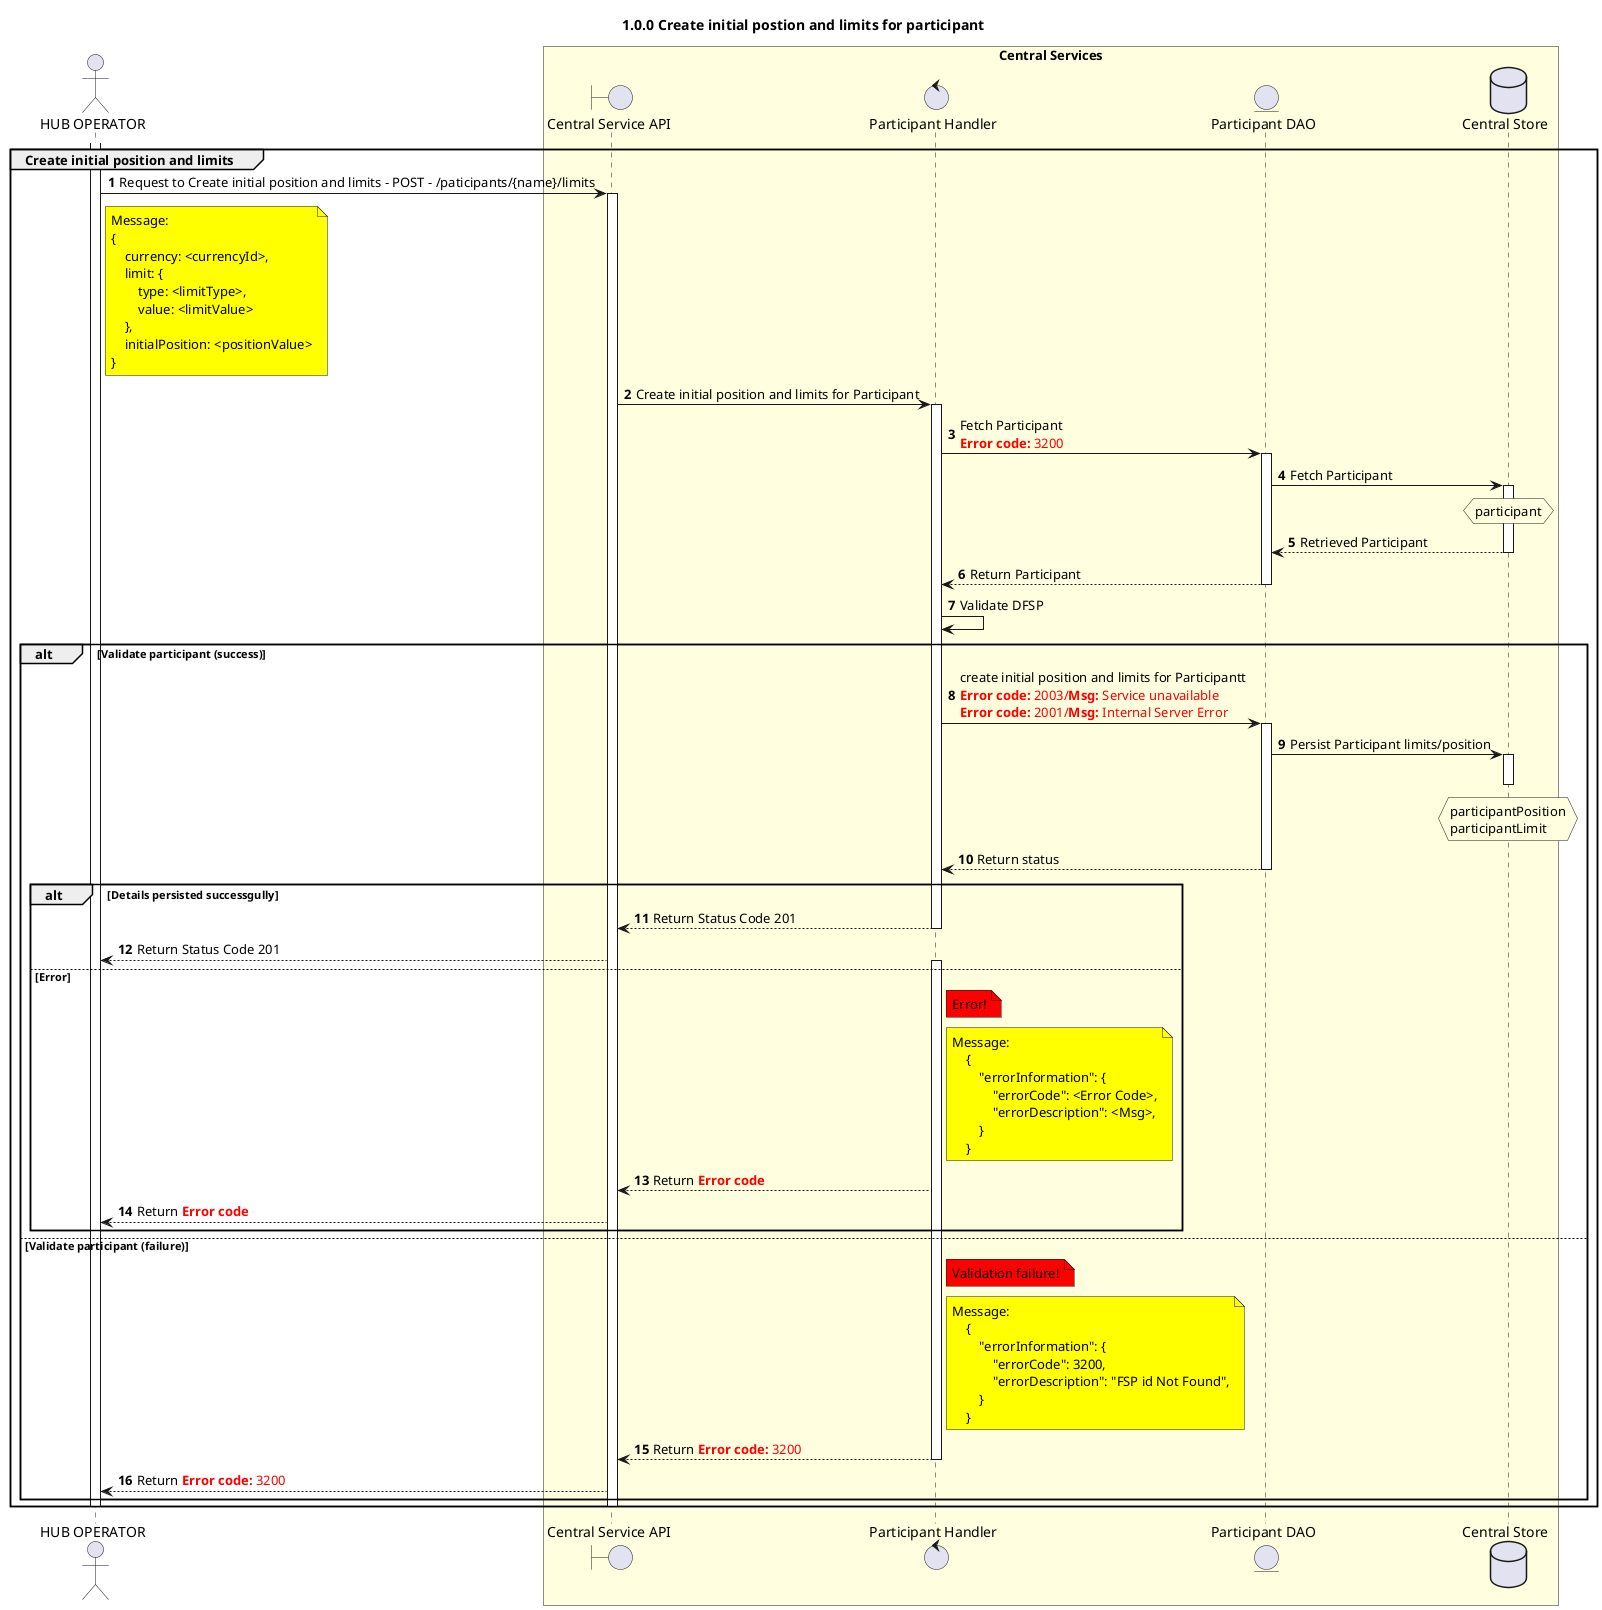 @startuml
' declate title
title 1.0.0 Create initial postion and limits for participant

autonumber


' Actor Keys:
' boundary - APIs/Interfaces, etc
' entity - Database Access Objects
' database - Database Persistance Store

' declare actors
actor "HUB OPERATOR" as OPERATOR
boundary "Central Service API" as CSAPI
control "Participant Handler" as PARTICIPANT_HANDLER
entity "Central Service API" as CSAPI
entity "Participant DAO" as PARTICIPANT_DAO
database "Central Store" as DB

box "Central Services" #LightYellow
participant CSAPI
participant PARTICIPANT_HANDLER
participant PARTICIPANT_DAO
participant DB
end box

' start flow

activate OPERATOR
group Create initial position and limits
    OPERATOR -> CSAPI: Request to Create initial position and limits - POST - /paticipants/{name}/limits
    note right of OPERATOR #yellow
        Message:
        {
            currency: <currencyId>,
            limit: {
                type: <limitType>,
                value: <limitValue>
            },
            initialPosition: <positionValue>
        }
    end note

    activate CSAPI
    CSAPI -> PARTICIPANT_HANDLER: Create initial position and limits for Participant
    activate PARTICIPANT_HANDLER
    PARTICIPANT_HANDLER ->PARTICIPANT_DAO: Fetch Participant \n<color #FF0000><b>Error code:</b> 3200</color>

    activate PARTICIPANT_DAO
    PARTICIPANT_DAO -> DB: Fetch Participant
    activate DB
    hnote over DB #lightyellow
        participant
    end note
    DB --> PARTICIPANT_DAO: Retrieved Participant
    deactivate DB
    PARTICIPANT_DAO --> PARTICIPANT_HANDLER: Return Participant
    deactivate PARTICIPANT_DAO
    PARTICIPANT_HANDLER ->PARTICIPANT_HANDLER: Validate DFSP
    alt Validate participant (success)
        PARTICIPANT_HANDLER ->PARTICIPANT_DAO: create initial position and limits for Participantt \n<color #FF0000><b>Error code:</b> 2003/<b>Msg:</b> Service unavailable </color> \n<color #FF0000><b>Error code:</b> 2001/<b>Msg:</b> Internal Server Error </color>
        activate PARTICIPANT_DAO
        PARTICIPANT_DAO -> DB: Persist Participant limits/position
        activate DB
        hnote over DB #lightyellow
            participantPosition
            participantLimit
        end note
        deactivate DB
        PARTICIPANT_DAO --> PARTICIPANT_HANDLER: Return status
        deactivate PARTICIPANT_DAO
        alt Details persisted successgully
            PARTICIPANT_HANDLER -->CSAPI: Return Status Code 201
            deactivate PARTICIPANT_HANDLER
            CSAPI -->OPERATOR: Return Status Code 201
        else Error
            note right of PARTICIPANT_HANDLER #red: Error!
            activate PARTICIPANT_HANDLER
            note right of PARTICIPANT_HANDLER #yellow
            Message:
                {
                    "errorInformation": {
                        "errorCode": <Error Code>,
                        "errorDescription": <Msg>,
                    }
                }
            end note
            PARTICIPANT_HANDLER -->CSAPI: Return <color #FF0000><b>Error code</b></color>
           ' deactivate PARTICIPANT_HANDLER
            CSAPI -->OPERATOR: Return <color #FF0000><b>Error code</b></color>
            
        end

    else Validate participant (failure)
        note right of PARTICIPANT_HANDLER #red: Validation failure!
        activate PARTICIPANT_HANDLER
        note right of PARTICIPANT_HANDLER #yellow
            Message:
                {
                    "errorInformation": {
                        "errorCode": 3200,
                        "errorDescription": "FSP id Not Found",
                    }
                }
        end note
        PARTICIPANT_HANDLER -->CSAPI: Return <color #FF0000><b>Error code:</b> 3200</color>
        deactivate PARTICIPANT_HANDLER
        CSAPI -->OPERATOR: Return <color #FF0000><b>Error code:</b> 3200</color>

    end
    deactivate CSAPI
    deactivate OPERATOR
end
@enduml